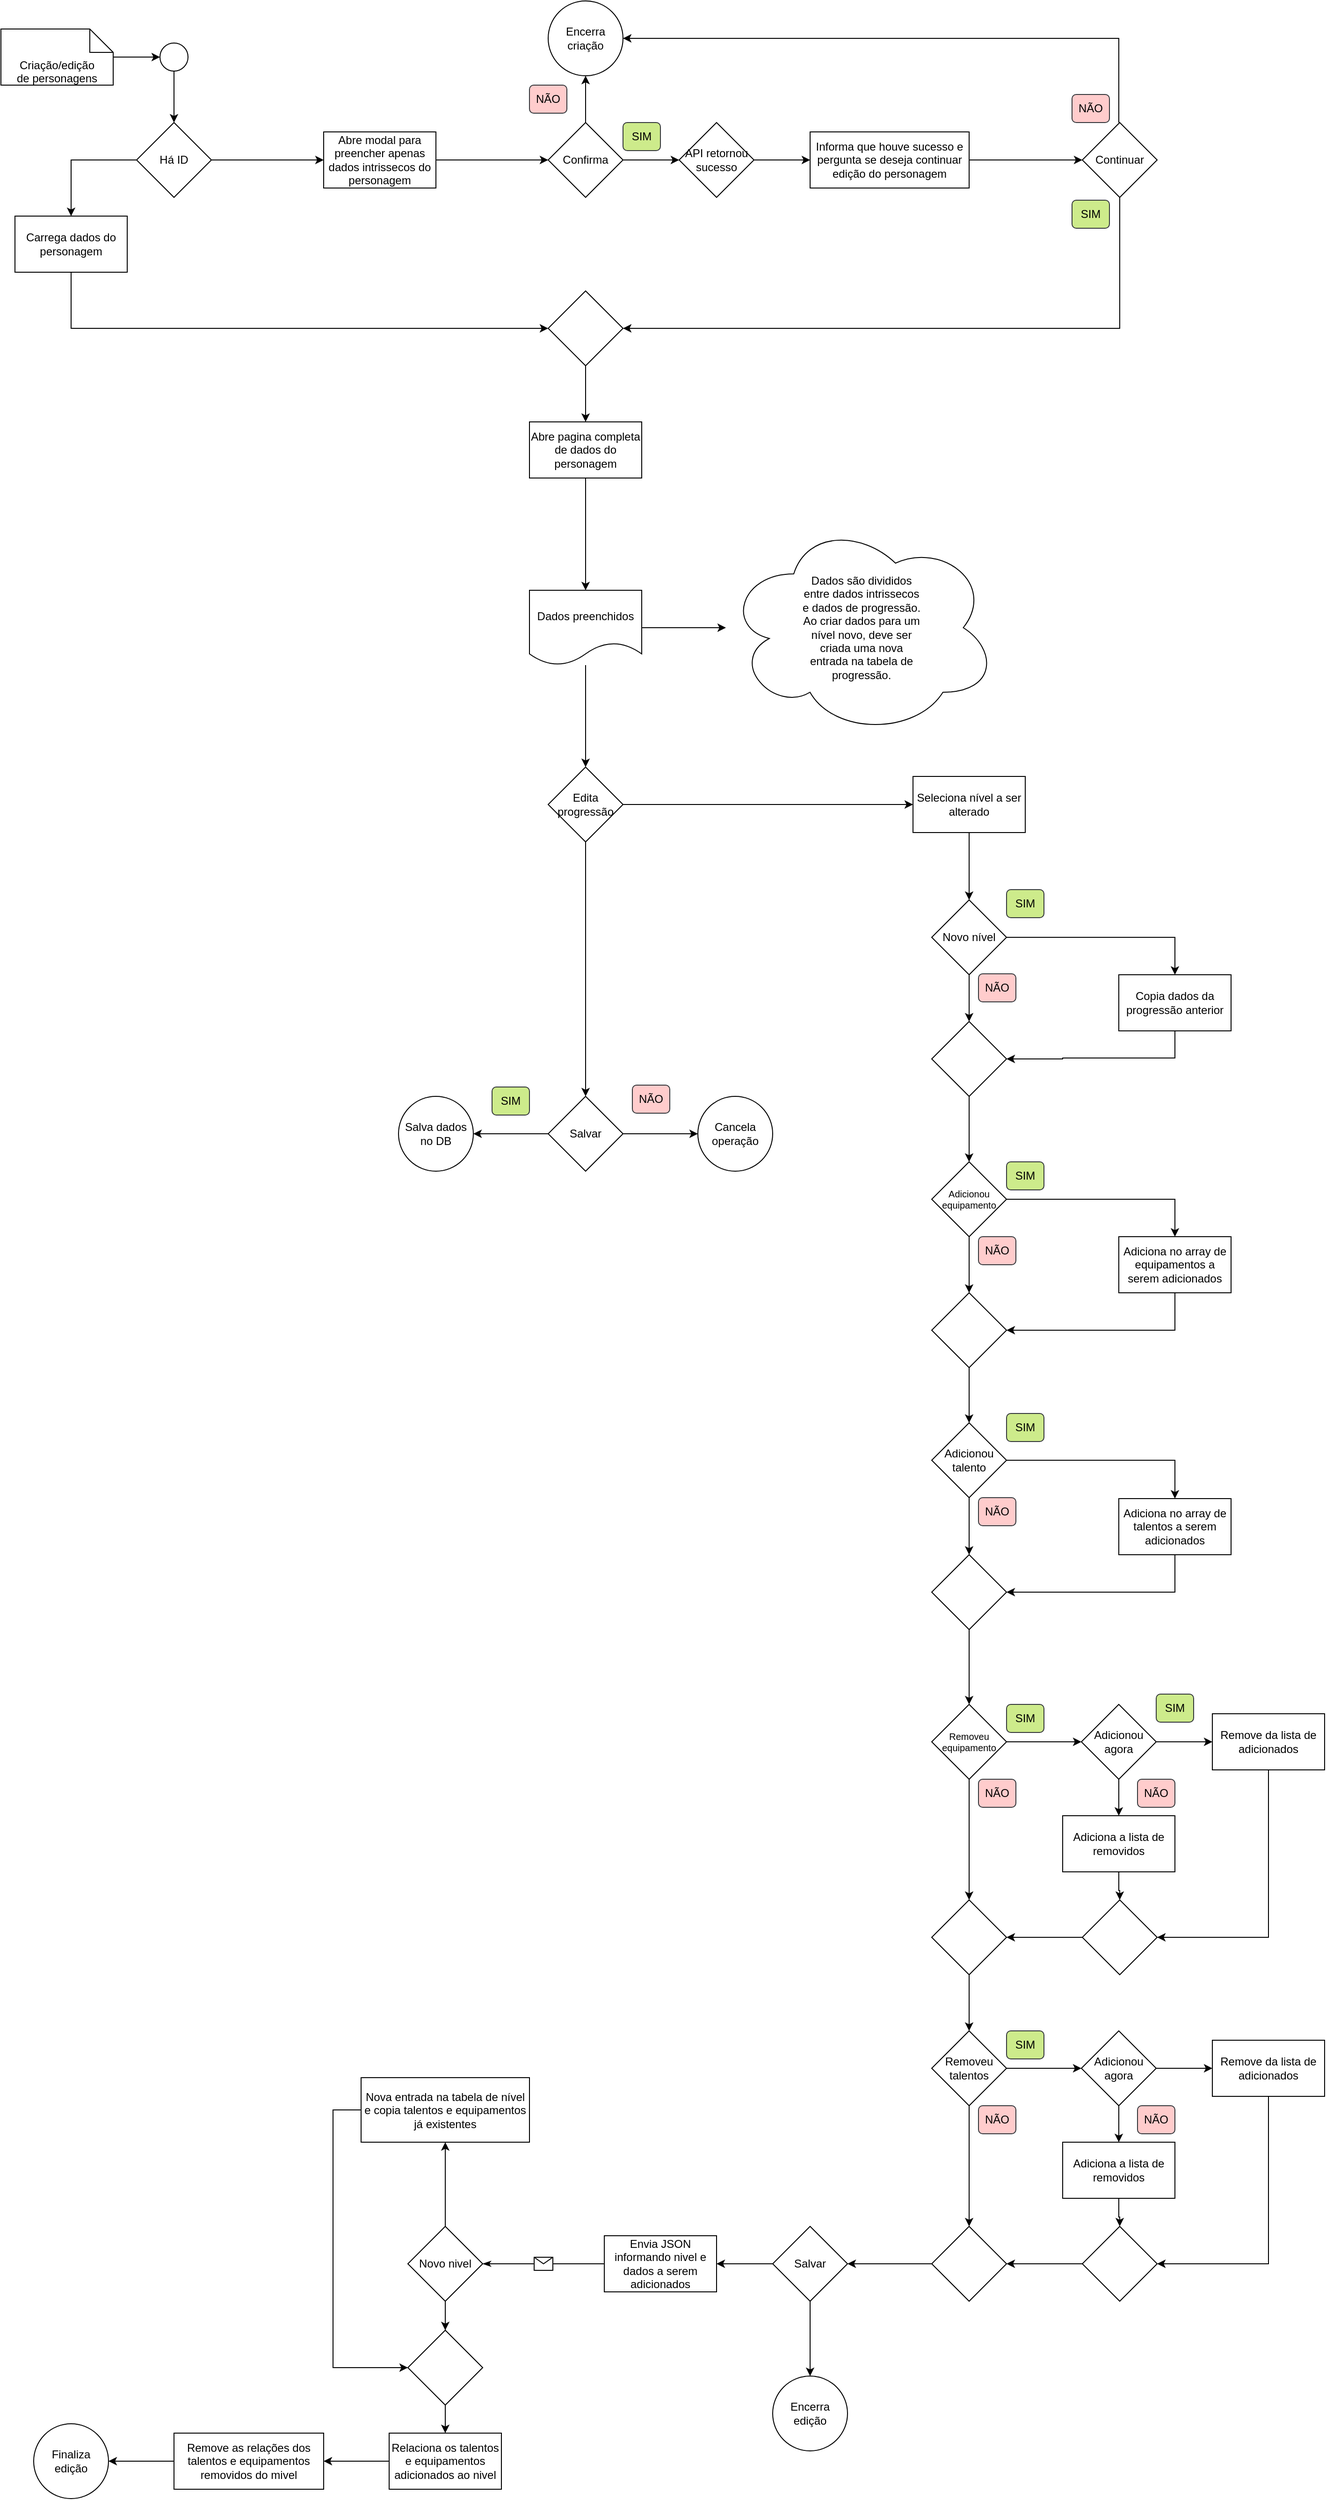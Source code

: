 <mxfile version="22.1.16" type="github">
  <diagram name="Página-1" id="wgfPbsO5Gfq7p3gzaKeK">
    <mxGraphModel dx="1687" dy="935" grid="1" gridSize="10" guides="1" tooltips="1" connect="1" arrows="1" fold="1" page="1" pageScale="1" pageWidth="827" pageHeight="1169" math="0" shadow="0">
      <root>
        <mxCell id="0" />
        <mxCell id="1" parent="0" />
        <mxCell id="2Qgy9F7TIL9ksxY2jGvX-3" value="" style="edgeStyle=orthogonalEdgeStyle;rounded=0;orthogonalLoop=1;jettySize=auto;html=1;" edge="1" parent="1" source="2Qgy9F7TIL9ksxY2jGvX-1" target="2Qgy9F7TIL9ksxY2jGvX-2">
          <mxGeometry relative="1" as="geometry" />
        </mxCell>
        <mxCell id="2Qgy9F7TIL9ksxY2jGvX-1" value="&lt;div&gt;Criação/edição&lt;/div&gt;&lt;div&gt;de personagens&lt;/div&gt;" style="shape=note2;boundedLbl=1;whiteSpace=wrap;html=1;size=25;verticalAlign=top;align=center;" vertex="1" parent="1">
          <mxGeometry x="85" y="40" width="120" height="60" as="geometry" />
        </mxCell>
        <mxCell id="2Qgy9F7TIL9ksxY2jGvX-7" value="" style="edgeStyle=orthogonalEdgeStyle;rounded=0;orthogonalLoop=1;jettySize=auto;html=1;" edge="1" parent="1" source="2Qgy9F7TIL9ksxY2jGvX-2" target="2Qgy9F7TIL9ksxY2jGvX-6">
          <mxGeometry relative="1" as="geometry" />
        </mxCell>
        <mxCell id="2Qgy9F7TIL9ksxY2jGvX-2" value="" style="ellipse;" vertex="1" parent="1">
          <mxGeometry x="255" y="55" width="30" height="30" as="geometry" />
        </mxCell>
        <mxCell id="2Qgy9F7TIL9ksxY2jGvX-9" value="" style="edgeStyle=orthogonalEdgeStyle;rounded=0;orthogonalLoop=1;jettySize=auto;html=1;" edge="1" parent="1" source="2Qgy9F7TIL9ksxY2jGvX-6" target="2Qgy9F7TIL9ksxY2jGvX-8">
          <mxGeometry relative="1" as="geometry" />
        </mxCell>
        <mxCell id="yHduHDPm0oGMUBSL0AVT-134" value="" style="edgeStyle=orthogonalEdgeStyle;rounded=0;orthogonalLoop=1;jettySize=auto;html=1;" edge="1" parent="1" source="2Qgy9F7TIL9ksxY2jGvX-6" target="yHduHDPm0oGMUBSL0AVT-133">
          <mxGeometry relative="1" as="geometry" />
        </mxCell>
        <mxCell id="2Qgy9F7TIL9ksxY2jGvX-6" value="Há ID" style="rhombus;whiteSpace=wrap;html=1;" vertex="1" parent="1">
          <mxGeometry x="230" y="140" width="80" height="80" as="geometry" />
        </mxCell>
        <mxCell id="yHduHDPm0oGMUBSL0AVT-13" style="edgeStyle=orthogonalEdgeStyle;rounded=0;orthogonalLoop=1;jettySize=auto;html=1;exitX=0.5;exitY=1;exitDx=0;exitDy=0;entryX=0;entryY=0.5;entryDx=0;entryDy=0;" edge="1" parent="1" source="2Qgy9F7TIL9ksxY2jGvX-8" target="yHduHDPm0oGMUBSL0AVT-12">
          <mxGeometry relative="1" as="geometry" />
        </mxCell>
        <mxCell id="2Qgy9F7TIL9ksxY2jGvX-8" value="Carrega dados do personagem" style="whiteSpace=wrap;html=1;" vertex="1" parent="1">
          <mxGeometry x="100" y="240" width="120" height="60" as="geometry" />
        </mxCell>
        <mxCell id="2Qgy9F7TIL9ksxY2jGvX-18" value="" style="edgeStyle=orthogonalEdgeStyle;rounded=0;orthogonalLoop=1;jettySize=auto;html=1;" edge="1" parent="1" source="2Qgy9F7TIL9ksxY2jGvX-14" target="2Qgy9F7TIL9ksxY2jGvX-17">
          <mxGeometry relative="1" as="geometry" />
        </mxCell>
        <mxCell id="2Qgy9F7TIL9ksxY2jGvX-14" value="Abre pagina completa de dados do personagem" style="rounded=0;whiteSpace=wrap;html=1;" vertex="1" parent="1">
          <mxGeometry x="650" y="460" width="120" height="60" as="geometry" />
        </mxCell>
        <mxCell id="2Qgy9F7TIL9ksxY2jGvX-35" value="" style="edgeStyle=orthogonalEdgeStyle;rounded=0;orthogonalLoop=1;jettySize=auto;html=1;" edge="1" parent="1" source="2Qgy9F7TIL9ksxY2jGvX-17" target="2Qgy9F7TIL9ksxY2jGvX-34">
          <mxGeometry relative="1" as="geometry" />
        </mxCell>
        <mxCell id="2Qgy9F7TIL9ksxY2jGvX-17" value="Dados preenchidos" style="shape=document;whiteSpace=wrap;html=1;boundedLbl=1;" vertex="1" parent="1">
          <mxGeometry x="650" y="640" width="120" height="80" as="geometry" />
        </mxCell>
        <mxCell id="2Qgy9F7TIL9ksxY2jGvX-34" value="&lt;blockquote&gt;&lt;blockquote&gt;&lt;p&gt;Dados são divididos entre dados intrissecos e dados de progressão. Ao criar dados para um nível novo, deve ser criada uma nova entrada na tabela de progressão.&lt;/p&gt;&lt;/blockquote&gt;&lt;/blockquote&gt;" style="ellipse;shape=cloud;whiteSpace=wrap;html=1;align=center;" vertex="1" parent="1">
          <mxGeometry x="860" y="565" width="290" height="230" as="geometry" />
        </mxCell>
        <mxCell id="2Qgy9F7TIL9ksxY2jGvX-50" value="" style="edgeStyle=orthogonalEdgeStyle;rounded=0;orthogonalLoop=1;jettySize=auto;html=1;entryX=0.5;entryY=0;entryDx=0;entryDy=0;" edge="1" parent="1" source="2Qgy9F7TIL9ksxY2jGvX-17" target="yHduHDPm0oGMUBSL0AVT-125">
          <mxGeometry relative="1" as="geometry">
            <mxPoint x="710" y="740" as="sourcePoint" />
            <mxPoint x="710" y="810" as="targetPoint" />
          </mxGeometry>
        </mxCell>
        <mxCell id="yHduHDPm0oGMUBSL0AVT-139" style="edgeStyle=orthogonalEdgeStyle;rounded=0;orthogonalLoop=1;jettySize=auto;html=1;entryX=0.5;entryY=0;entryDx=0;entryDy=0;" edge="1" parent="1" source="yHduHDPm0oGMUBSL0AVT-12" target="2Qgy9F7TIL9ksxY2jGvX-14">
          <mxGeometry relative="1" as="geometry" />
        </mxCell>
        <mxCell id="yHduHDPm0oGMUBSL0AVT-12" value="" style="rhombus;whiteSpace=wrap;html=1;" vertex="1" parent="1">
          <mxGeometry x="670" y="320" width="80" height="80" as="geometry" />
        </mxCell>
        <mxCell id="yHduHDPm0oGMUBSL0AVT-88" value="" style="edgeStyle=orthogonalEdgeStyle;rounded=0;orthogonalLoop=1;jettySize=auto;html=1;" edge="1" parent="1" source="yHduHDPm0oGMUBSL0AVT-110" target="yHduHDPm0oGMUBSL0AVT-91">
          <mxGeometry relative="1" as="geometry" />
        </mxCell>
        <mxCell id="yHduHDPm0oGMUBSL0AVT-89" value="" style="edgeStyle=orthogonalEdgeStyle;rounded=0;orthogonalLoop=1;jettySize=auto;html=1;" edge="1" parent="1" source="yHduHDPm0oGMUBSL0AVT-107" target="yHduHDPm0oGMUBSL0AVT-94">
          <mxGeometry relative="1" as="geometry" />
        </mxCell>
        <mxCell id="yHduHDPm0oGMUBSL0AVT-90" value="" style="edgeStyle=orthogonalEdgeStyle;rounded=0;orthogonalLoop=1;jettySize=auto;html=1;entryX=0.5;entryY=0;entryDx=0;entryDy=0;" edge="1" parent="1" source="yHduHDPm0oGMUBSL0AVT-91" target="yHduHDPm0oGMUBSL0AVT-105">
          <mxGeometry relative="1" as="geometry">
            <mxPoint x="1280" y="1011" as="targetPoint" />
          </mxGeometry>
        </mxCell>
        <mxCell id="yHduHDPm0oGMUBSL0AVT-91" value="Novo nível" style="rhombus;whiteSpace=wrap;html=1;" vertex="1" parent="1">
          <mxGeometry x="1080" y="971" width="80" height="80" as="geometry" />
        </mxCell>
        <mxCell id="yHduHDPm0oGMUBSL0AVT-92" value="" style="edgeStyle=orthogonalEdgeStyle;rounded=0;orthogonalLoop=1;jettySize=auto;html=1;" edge="1" parent="1" source="yHduHDPm0oGMUBSL0AVT-109" target="yHduHDPm0oGMUBSL0AVT-97">
          <mxGeometry relative="1" as="geometry" />
        </mxCell>
        <mxCell id="yHduHDPm0oGMUBSL0AVT-93" value="" style="edgeStyle=orthogonalEdgeStyle;rounded=0;orthogonalLoop=1;jettySize=auto;html=1;entryX=0.5;entryY=0;entryDx=0;entryDy=0;" edge="1" parent="1" source="yHduHDPm0oGMUBSL0AVT-94" target="yHduHDPm0oGMUBSL0AVT-101">
          <mxGeometry relative="1" as="geometry" />
        </mxCell>
        <mxCell id="yHduHDPm0oGMUBSL0AVT-94" value="&lt;div style=&quot;font-size: 10px;&quot;&gt;Adicionou equipamento&lt;/div&gt;" style="rhombus;whiteSpace=wrap;html=1;fontSize=10;" vertex="1" parent="1">
          <mxGeometry x="1080" y="1251" width="80" height="80" as="geometry" />
        </mxCell>
        <mxCell id="yHduHDPm0oGMUBSL0AVT-95" value="" style="edgeStyle=orthogonalEdgeStyle;rounded=0;orthogonalLoop=1;jettySize=auto;html=1;entryX=0.5;entryY=0;entryDx=0;entryDy=0;" edge="1" parent="1" source="yHduHDPm0oGMUBSL0AVT-97" target="yHduHDPm0oGMUBSL0AVT-103">
          <mxGeometry relative="1" as="geometry" />
        </mxCell>
        <mxCell id="yHduHDPm0oGMUBSL0AVT-96" value="" style="edgeStyle=orthogonalEdgeStyle;rounded=0;orthogonalLoop=1;jettySize=auto;html=1;" edge="1" parent="1" source="yHduHDPm0oGMUBSL0AVT-97" target="yHduHDPm0oGMUBSL0AVT-112">
          <mxGeometry relative="1" as="geometry" />
        </mxCell>
        <mxCell id="yHduHDPm0oGMUBSL0AVT-97" value="Adicionou talento" style="rhombus;whiteSpace=wrap;html=1;fontSize=12;" vertex="1" parent="1">
          <mxGeometry x="1080" y="1530" width="80" height="80" as="geometry" />
        </mxCell>
        <mxCell id="yHduHDPm0oGMUBSL0AVT-100" style="edgeStyle=orthogonalEdgeStyle;rounded=0;orthogonalLoop=1;jettySize=auto;html=1;exitX=0.5;exitY=1;exitDx=0;exitDy=0;entryX=1;entryY=0.5;entryDx=0;entryDy=0;" edge="1" parent="1" source="yHduHDPm0oGMUBSL0AVT-101" target="yHduHDPm0oGMUBSL0AVT-109">
          <mxGeometry relative="1" as="geometry" />
        </mxCell>
        <mxCell id="yHduHDPm0oGMUBSL0AVT-101" value="Adiciona no array de equipamentos a serem adicionados" style="whiteSpace=wrap;html=1;fontSize=12;" vertex="1" parent="1">
          <mxGeometry x="1280" y="1331" width="120" height="60" as="geometry" />
        </mxCell>
        <mxCell id="yHduHDPm0oGMUBSL0AVT-102" style="edgeStyle=orthogonalEdgeStyle;rounded=0;orthogonalLoop=1;jettySize=auto;html=1;entryX=1;entryY=0.5;entryDx=0;entryDy=0;exitX=0.5;exitY=1;exitDx=0;exitDy=0;" edge="1" parent="1" source="yHduHDPm0oGMUBSL0AVT-103" target="yHduHDPm0oGMUBSL0AVT-112">
          <mxGeometry relative="1" as="geometry">
            <mxPoint x="1380" y="1711" as="sourcePoint" />
            <Array as="points">
              <mxPoint x="1340" y="1711" />
            </Array>
          </mxGeometry>
        </mxCell>
        <mxCell id="yHduHDPm0oGMUBSL0AVT-103" value="Adiciona no array de talentos a serem adicionados" style="whiteSpace=wrap;html=1;" vertex="1" parent="1">
          <mxGeometry x="1280" y="1611" width="120" height="60" as="geometry" />
        </mxCell>
        <mxCell id="yHduHDPm0oGMUBSL0AVT-104" style="edgeStyle=orthogonalEdgeStyle;rounded=0;orthogonalLoop=1;jettySize=auto;html=1;entryX=1;entryY=0.5;entryDx=0;entryDy=0;exitX=0.5;exitY=1;exitDx=0;exitDy=0;" edge="1" parent="1" source="yHduHDPm0oGMUBSL0AVT-105" target="yHduHDPm0oGMUBSL0AVT-107">
          <mxGeometry relative="1" as="geometry">
            <Array as="points">
              <mxPoint x="1340" y="1140" />
              <mxPoint x="1220" y="1140" />
              <mxPoint x="1220" y="1141" />
            </Array>
          </mxGeometry>
        </mxCell>
        <mxCell id="yHduHDPm0oGMUBSL0AVT-105" value="Copia dados da progressão anterior" style="whiteSpace=wrap;html=1;" vertex="1" parent="1">
          <mxGeometry x="1280" y="1051" width="120" height="60" as="geometry" />
        </mxCell>
        <mxCell id="yHduHDPm0oGMUBSL0AVT-106" value="" style="edgeStyle=orthogonalEdgeStyle;rounded=0;orthogonalLoop=1;jettySize=auto;html=1;" edge="1" parent="1" source="yHduHDPm0oGMUBSL0AVT-91" target="yHduHDPm0oGMUBSL0AVT-107">
          <mxGeometry relative="1" as="geometry">
            <mxPoint x="1120" y="1051" as="sourcePoint" />
            <mxPoint x="1120" y="1361" as="targetPoint" />
          </mxGeometry>
        </mxCell>
        <mxCell id="yHduHDPm0oGMUBSL0AVT-107" value="" style="rhombus;whiteSpace=wrap;html=1;" vertex="1" parent="1">
          <mxGeometry x="1080" y="1101" width="80" height="80" as="geometry" />
        </mxCell>
        <mxCell id="yHduHDPm0oGMUBSL0AVT-108" value="" style="edgeStyle=orthogonalEdgeStyle;rounded=0;orthogonalLoop=1;jettySize=auto;html=1;" edge="1" parent="1" source="yHduHDPm0oGMUBSL0AVT-94" target="yHduHDPm0oGMUBSL0AVT-109">
          <mxGeometry relative="1" as="geometry">
            <mxPoint x="1120" y="1441" as="sourcePoint" />
            <mxPoint x="1120" y="1691" as="targetPoint" />
          </mxGeometry>
        </mxCell>
        <mxCell id="yHduHDPm0oGMUBSL0AVT-109" value="" style="rhombus;whiteSpace=wrap;html=1;" vertex="1" parent="1">
          <mxGeometry x="1080" y="1391" width="80" height="80" as="geometry" />
        </mxCell>
        <mxCell id="yHduHDPm0oGMUBSL0AVT-110" value="Seleciona nível a ser alterado" style="rounded=0;whiteSpace=wrap;html=1;" vertex="1" parent="1">
          <mxGeometry x="1060" y="839" width="120" height="60" as="geometry" />
        </mxCell>
        <mxCell id="yHduHDPm0oGMUBSL0AVT-189" value="" style="edgeStyle=orthogonalEdgeStyle;rounded=0;orthogonalLoop=1;jettySize=auto;html=1;" edge="1" parent="1" source="yHduHDPm0oGMUBSL0AVT-112" target="yHduHDPm0oGMUBSL0AVT-188">
          <mxGeometry relative="1" as="geometry" />
        </mxCell>
        <mxCell id="yHduHDPm0oGMUBSL0AVT-112" value="" style="rhombus;whiteSpace=wrap;html=1;" vertex="1" parent="1">
          <mxGeometry x="1080" y="1671" width="80" height="80" as="geometry" />
        </mxCell>
        <mxCell id="yHduHDPm0oGMUBSL0AVT-126" style="edgeStyle=orthogonalEdgeStyle;rounded=0;orthogonalLoop=1;jettySize=auto;html=1;exitX=1;exitY=0.5;exitDx=0;exitDy=0;entryX=0;entryY=0.5;entryDx=0;entryDy=0;" edge="1" parent="1" source="yHduHDPm0oGMUBSL0AVT-125" target="yHduHDPm0oGMUBSL0AVT-110">
          <mxGeometry relative="1" as="geometry">
            <mxPoint x="1160" y="869.333" as="targetPoint" />
          </mxGeometry>
        </mxCell>
        <mxCell id="yHduHDPm0oGMUBSL0AVT-128" value="" style="edgeStyle=orthogonalEdgeStyle;rounded=0;orthogonalLoop=1;jettySize=auto;html=1;" edge="1" parent="1" source="yHduHDPm0oGMUBSL0AVT-125" target="yHduHDPm0oGMUBSL0AVT-127">
          <mxGeometry relative="1" as="geometry" />
        </mxCell>
        <mxCell id="yHduHDPm0oGMUBSL0AVT-125" value="Edita progressão" style="rhombus;whiteSpace=wrap;html=1;" vertex="1" parent="1">
          <mxGeometry x="670" y="829" width="80" height="80" as="geometry" />
        </mxCell>
        <mxCell id="yHduHDPm0oGMUBSL0AVT-130" value="" style="edgeStyle=orthogonalEdgeStyle;rounded=0;orthogonalLoop=1;jettySize=auto;html=1;" edge="1" parent="1" source="yHduHDPm0oGMUBSL0AVT-127" target="yHduHDPm0oGMUBSL0AVT-129">
          <mxGeometry relative="1" as="geometry" />
        </mxCell>
        <mxCell id="yHduHDPm0oGMUBSL0AVT-132" value="" style="edgeStyle=orthogonalEdgeStyle;rounded=0;orthogonalLoop=1;jettySize=auto;html=1;" edge="1" parent="1" source="yHduHDPm0oGMUBSL0AVT-127" target="yHduHDPm0oGMUBSL0AVT-131">
          <mxGeometry relative="1" as="geometry" />
        </mxCell>
        <mxCell id="yHduHDPm0oGMUBSL0AVT-127" value="Salvar" style="rhombus;whiteSpace=wrap;html=1;" vertex="1" parent="1">
          <mxGeometry x="670" y="1181" width="80" height="80" as="geometry" />
        </mxCell>
        <mxCell id="yHduHDPm0oGMUBSL0AVT-129" value="Salva dados no DB" style="ellipse;whiteSpace=wrap;html=1;" vertex="1" parent="1">
          <mxGeometry x="510" y="1181" width="80" height="80" as="geometry" />
        </mxCell>
        <mxCell id="yHduHDPm0oGMUBSL0AVT-131" value="Cancela operação" style="ellipse;whiteSpace=wrap;html=1;" vertex="1" parent="1">
          <mxGeometry x="830" y="1181" width="80" height="80" as="geometry" />
        </mxCell>
        <mxCell id="yHduHDPm0oGMUBSL0AVT-141" value="" style="edgeStyle=orthogonalEdgeStyle;rounded=0;orthogonalLoop=1;jettySize=auto;html=1;" edge="1" parent="1" source="yHduHDPm0oGMUBSL0AVT-133" target="yHduHDPm0oGMUBSL0AVT-140">
          <mxGeometry relative="1" as="geometry" />
        </mxCell>
        <mxCell id="yHduHDPm0oGMUBSL0AVT-133" value="Abre modal para preencher apenas dados intrissecos do personagem" style="whiteSpace=wrap;html=1;" vertex="1" parent="1">
          <mxGeometry x="430" y="150" width="120" height="60" as="geometry" />
        </mxCell>
        <mxCell id="yHduHDPm0oGMUBSL0AVT-143" value="" style="edgeStyle=orthogonalEdgeStyle;rounded=0;orthogonalLoop=1;jettySize=auto;html=1;exitX=0.5;exitY=0;exitDx=0;exitDy=0;" edge="1" parent="1" source="yHduHDPm0oGMUBSL0AVT-140" target="yHduHDPm0oGMUBSL0AVT-142">
          <mxGeometry relative="1" as="geometry" />
        </mxCell>
        <mxCell id="yHduHDPm0oGMUBSL0AVT-151" value="" style="edgeStyle=orthogonalEdgeStyle;rounded=0;orthogonalLoop=1;jettySize=auto;html=1;entryX=0;entryY=0.5;entryDx=0;entryDy=0;" edge="1" parent="1" source="yHduHDPm0oGMUBSL0AVT-140" target="yHduHDPm0oGMUBSL0AVT-152">
          <mxGeometry relative="1" as="geometry">
            <mxPoint x="810" y="180" as="targetPoint" />
          </mxGeometry>
        </mxCell>
        <mxCell id="yHduHDPm0oGMUBSL0AVT-140" value="&lt;div&gt;Confirma&lt;/div&gt;" style="rhombus;whiteSpace=wrap;html=1;" vertex="1" parent="1">
          <mxGeometry x="670" y="140" width="80" height="80" as="geometry" />
        </mxCell>
        <mxCell id="yHduHDPm0oGMUBSL0AVT-142" value="Encerra criação" style="ellipse;whiteSpace=wrap;html=1;" vertex="1" parent="1">
          <mxGeometry x="670" y="10" width="80" height="80" as="geometry" />
        </mxCell>
        <mxCell id="yHduHDPm0oGMUBSL0AVT-146" value="NÃO" style="rounded=1;whiteSpace=wrap;html=1;fillColor=#ffcccc;strokeColor=#36393d;" vertex="1" parent="1">
          <mxGeometry x="650" y="100" width="40" height="30" as="geometry" />
        </mxCell>
        <mxCell id="yHduHDPm0oGMUBSL0AVT-147" value="&lt;div&gt;SIM&lt;/div&gt;" style="rounded=1;whiteSpace=wrap;html=1;fillColor=#cdeb8b;strokeColor=#36393d;" vertex="1" parent="1">
          <mxGeometry x="750" y="140" width="40" height="30" as="geometry" />
        </mxCell>
        <mxCell id="yHduHDPm0oGMUBSL0AVT-154" value="" style="edgeStyle=orthogonalEdgeStyle;rounded=0;orthogonalLoop=1;jettySize=auto;html=1;" edge="1" parent="1" source="yHduHDPm0oGMUBSL0AVT-152" target="yHduHDPm0oGMUBSL0AVT-153">
          <mxGeometry relative="1" as="geometry" />
        </mxCell>
        <mxCell id="yHduHDPm0oGMUBSL0AVT-152" value="API retornou sucesso" style="rhombus;whiteSpace=wrap;html=1;" vertex="1" parent="1">
          <mxGeometry x="810" y="140" width="80" height="80" as="geometry" />
        </mxCell>
        <mxCell id="yHduHDPm0oGMUBSL0AVT-156" value="" style="edgeStyle=orthogonalEdgeStyle;rounded=0;orthogonalLoop=1;jettySize=auto;html=1;" edge="1" parent="1" source="yHduHDPm0oGMUBSL0AVT-153" target="yHduHDPm0oGMUBSL0AVT-155">
          <mxGeometry relative="1" as="geometry" />
        </mxCell>
        <mxCell id="yHduHDPm0oGMUBSL0AVT-153" value="&lt;div&gt;Informa que houve sucesso e pergunta se deseja continuar edição do personagem&lt;/div&gt;" style="whiteSpace=wrap;html=1;" vertex="1" parent="1">
          <mxGeometry x="950" y="150" width="170" height="60" as="geometry" />
        </mxCell>
        <mxCell id="yHduHDPm0oGMUBSL0AVT-157" style="edgeStyle=orthogonalEdgeStyle;rounded=0;orthogonalLoop=1;jettySize=auto;html=1;entryX=1;entryY=0.5;entryDx=0;entryDy=0;" edge="1" parent="1" target="yHduHDPm0oGMUBSL0AVT-142">
          <mxGeometry relative="1" as="geometry">
            <mxPoint x="1280" y="50" as="sourcePoint" />
            <Array as="points">
              <mxPoint x="1280" y="140" />
              <mxPoint x="1280" y="50" />
            </Array>
          </mxGeometry>
        </mxCell>
        <mxCell id="yHduHDPm0oGMUBSL0AVT-160" style="edgeStyle=orthogonalEdgeStyle;rounded=0;orthogonalLoop=1;jettySize=auto;html=1;exitX=0.5;exitY=1;exitDx=0;exitDy=0;entryX=1;entryY=0.5;entryDx=0;entryDy=0;" edge="1" parent="1" source="yHduHDPm0oGMUBSL0AVT-155" target="yHduHDPm0oGMUBSL0AVT-12">
          <mxGeometry relative="1" as="geometry" />
        </mxCell>
        <mxCell id="yHduHDPm0oGMUBSL0AVT-155" value="Continuar" style="rhombus;whiteSpace=wrap;html=1;" vertex="1" parent="1">
          <mxGeometry x="1241" y="140" width="80" height="80" as="geometry" />
        </mxCell>
        <mxCell id="yHduHDPm0oGMUBSL0AVT-158" value="NÃO" style="rounded=1;whiteSpace=wrap;html=1;fillColor=#ffcccc;strokeColor=#36393d;" vertex="1" parent="1">
          <mxGeometry x="1230" y="110" width="40" height="30" as="geometry" />
        </mxCell>
        <mxCell id="yHduHDPm0oGMUBSL0AVT-159" value="&lt;div&gt;SIM&lt;/div&gt;" style="rounded=1;whiteSpace=wrap;html=1;fillColor=#cdeb8b;strokeColor=#36393d;" vertex="1" parent="1">
          <mxGeometry x="1230" y="223" width="40" height="30" as="geometry" />
        </mxCell>
        <mxCell id="yHduHDPm0oGMUBSL0AVT-161" value="&lt;div&gt;SIM&lt;/div&gt;" style="rounded=1;whiteSpace=wrap;html=1;fillColor=#cdeb8b;strokeColor=#36393d;" vertex="1" parent="1">
          <mxGeometry x="610" y="1171" width="40" height="30" as="geometry" />
        </mxCell>
        <mxCell id="yHduHDPm0oGMUBSL0AVT-162" value="NÃO" style="rounded=1;whiteSpace=wrap;html=1;fillColor=#ffcccc;strokeColor=#36393d;" vertex="1" parent="1">
          <mxGeometry x="760" y="1169" width="40" height="30" as="geometry" />
        </mxCell>
        <mxCell id="yHduHDPm0oGMUBSL0AVT-169" value="&lt;div&gt;SIM&lt;/div&gt;" style="rounded=1;whiteSpace=wrap;html=1;fillColor=#cdeb8b;strokeColor=#36393d;" vertex="1" parent="1">
          <mxGeometry x="1160" y="960" width="40" height="30" as="geometry" />
        </mxCell>
        <mxCell id="yHduHDPm0oGMUBSL0AVT-170" value="&lt;div&gt;SIM&lt;/div&gt;" style="rounded=1;whiteSpace=wrap;html=1;fillColor=#cdeb8b;strokeColor=#36393d;" vertex="1" parent="1">
          <mxGeometry x="1160" y="1251" width="40" height="30" as="geometry" />
        </mxCell>
        <mxCell id="yHduHDPm0oGMUBSL0AVT-171" value="&lt;div&gt;SIM&lt;/div&gt;" style="rounded=1;whiteSpace=wrap;html=1;fillColor=#cdeb8b;strokeColor=#36393d;" vertex="1" parent="1">
          <mxGeometry x="1160" y="1520" width="40" height="30" as="geometry" />
        </mxCell>
        <mxCell id="yHduHDPm0oGMUBSL0AVT-172" value="NÃO" style="rounded=1;whiteSpace=wrap;html=1;fillColor=#ffcccc;strokeColor=#36393d;" vertex="1" parent="1">
          <mxGeometry x="1130" y="1050" width="40" height="30" as="geometry" />
        </mxCell>
        <mxCell id="yHduHDPm0oGMUBSL0AVT-173" value="NÃO" style="rounded=1;whiteSpace=wrap;html=1;fillColor=#ffcccc;strokeColor=#36393d;" vertex="1" parent="1">
          <mxGeometry x="1130" y="1331" width="40" height="30" as="geometry" />
        </mxCell>
        <mxCell id="yHduHDPm0oGMUBSL0AVT-174" value="NÃO" style="rounded=1;whiteSpace=wrap;html=1;fillColor=#ffcccc;strokeColor=#36393d;" vertex="1" parent="1">
          <mxGeometry x="1130" y="1610" width="40" height="30" as="geometry" />
        </mxCell>
        <mxCell id="yHduHDPm0oGMUBSL0AVT-191" value="" style="edgeStyle=orthogonalEdgeStyle;rounded=0;orthogonalLoop=1;jettySize=auto;html=1;" edge="1" parent="1" source="yHduHDPm0oGMUBSL0AVT-188" target="yHduHDPm0oGMUBSL0AVT-190">
          <mxGeometry relative="1" as="geometry" />
        </mxCell>
        <mxCell id="yHduHDPm0oGMUBSL0AVT-195" value="" style="edgeStyle=orthogonalEdgeStyle;rounded=0;orthogonalLoop=1;jettySize=auto;html=1;" edge="1" parent="1" source="yHduHDPm0oGMUBSL0AVT-188" target="yHduHDPm0oGMUBSL0AVT-196">
          <mxGeometry relative="1" as="geometry">
            <mxPoint x="1280" y="1871" as="targetPoint" />
          </mxGeometry>
        </mxCell>
        <mxCell id="yHduHDPm0oGMUBSL0AVT-188" value="Removeu equipamento" style="rhombus;whiteSpace=wrap;html=1;fontSize=10;" vertex="1" parent="1">
          <mxGeometry x="1080" y="1831" width="80" height="80" as="geometry" />
        </mxCell>
        <mxCell id="yHduHDPm0oGMUBSL0AVT-247" style="edgeStyle=orthogonalEdgeStyle;rounded=0;orthogonalLoop=1;jettySize=auto;html=1;exitX=0.5;exitY=1;exitDx=0;exitDy=0;entryX=0.5;entryY=0;entryDx=0;entryDy=0;" edge="1" parent="1" source="yHduHDPm0oGMUBSL0AVT-190" target="yHduHDPm0oGMUBSL0AVT-232">
          <mxGeometry relative="1" as="geometry" />
        </mxCell>
        <mxCell id="yHduHDPm0oGMUBSL0AVT-190" value="" style="rhombus;whiteSpace=wrap;html=1;" vertex="1" parent="1">
          <mxGeometry x="1080" y="2040" width="80" height="80" as="geometry" />
        </mxCell>
        <mxCell id="yHduHDPm0oGMUBSL0AVT-204" value="" style="edgeStyle=orthogonalEdgeStyle;rounded=0;orthogonalLoop=1;jettySize=auto;html=1;" edge="1" parent="1" source="yHduHDPm0oGMUBSL0AVT-196" target="yHduHDPm0oGMUBSL0AVT-203">
          <mxGeometry relative="1" as="geometry" />
        </mxCell>
        <mxCell id="yHduHDPm0oGMUBSL0AVT-207" value="" style="edgeStyle=orthogonalEdgeStyle;rounded=0;orthogonalLoop=1;jettySize=auto;html=1;" edge="1" parent="1" source="yHduHDPm0oGMUBSL0AVT-196" target="yHduHDPm0oGMUBSL0AVT-206">
          <mxGeometry relative="1" as="geometry" />
        </mxCell>
        <mxCell id="yHduHDPm0oGMUBSL0AVT-196" value="Adicionou agora" style="rhombus;whiteSpace=wrap;html=1;" vertex="1" parent="1">
          <mxGeometry x="1240" y="1831" width="80" height="80" as="geometry" />
        </mxCell>
        <mxCell id="yHduHDPm0oGMUBSL0AVT-197" value="&lt;div&gt;SIM&lt;/div&gt;" style="rounded=1;whiteSpace=wrap;html=1;fillColor=#cdeb8b;strokeColor=#36393d;" vertex="1" parent="1">
          <mxGeometry x="1160" y="1831" width="40" height="30" as="geometry" />
        </mxCell>
        <mxCell id="yHduHDPm0oGMUBSL0AVT-198" value="NÃO" style="rounded=1;whiteSpace=wrap;html=1;fillColor=#ffcccc;strokeColor=#36393d;" vertex="1" parent="1">
          <mxGeometry x="1130" y="1911" width="40" height="30" as="geometry" />
        </mxCell>
        <mxCell id="yHduHDPm0oGMUBSL0AVT-199" value="NÃO" style="rounded=1;whiteSpace=wrap;html=1;fillColor=#ffcccc;strokeColor=#36393d;" vertex="1" parent="1">
          <mxGeometry x="1300" y="1911" width="40" height="30" as="geometry" />
        </mxCell>
        <mxCell id="yHduHDPm0oGMUBSL0AVT-200" value="&lt;div&gt;SIM&lt;/div&gt;" style="rounded=1;whiteSpace=wrap;html=1;fillColor=#cdeb8b;strokeColor=#36393d;" vertex="1" parent="1">
          <mxGeometry x="1320" y="1820" width="40" height="30" as="geometry" />
        </mxCell>
        <mxCell id="yHduHDPm0oGMUBSL0AVT-212" style="edgeStyle=orthogonalEdgeStyle;rounded=0;orthogonalLoop=1;jettySize=auto;html=1;exitX=0.5;exitY=1;exitDx=0;exitDy=0;entryX=1;entryY=0.5;entryDx=0;entryDy=0;" edge="1" parent="1" source="yHduHDPm0oGMUBSL0AVT-203" target="yHduHDPm0oGMUBSL0AVT-208">
          <mxGeometry relative="1" as="geometry" />
        </mxCell>
        <mxCell id="yHduHDPm0oGMUBSL0AVT-203" value="Remove da lista de adicionados" style="whiteSpace=wrap;html=1;" vertex="1" parent="1">
          <mxGeometry x="1380" y="1841" width="120" height="60" as="geometry" />
        </mxCell>
        <mxCell id="yHduHDPm0oGMUBSL0AVT-209" value="" style="edgeStyle=orthogonalEdgeStyle;rounded=0;orthogonalLoop=1;jettySize=auto;html=1;" edge="1" parent="1" source="yHduHDPm0oGMUBSL0AVT-206" target="yHduHDPm0oGMUBSL0AVT-208">
          <mxGeometry relative="1" as="geometry" />
        </mxCell>
        <mxCell id="yHduHDPm0oGMUBSL0AVT-206" value="Adiciona a lista de removidos" style="whiteSpace=wrap;html=1;" vertex="1" parent="1">
          <mxGeometry x="1220" y="1950" width="120" height="60" as="geometry" />
        </mxCell>
        <mxCell id="yHduHDPm0oGMUBSL0AVT-213" style="edgeStyle=orthogonalEdgeStyle;rounded=0;orthogonalLoop=1;jettySize=auto;html=1;exitX=0;exitY=0.5;exitDx=0;exitDy=0;entryX=1;entryY=0.5;entryDx=0;entryDy=0;" edge="1" parent="1" source="yHduHDPm0oGMUBSL0AVT-208" target="yHduHDPm0oGMUBSL0AVT-190">
          <mxGeometry relative="1" as="geometry" />
        </mxCell>
        <mxCell id="yHduHDPm0oGMUBSL0AVT-208" value="" style="rhombus;whiteSpace=wrap;html=1;" vertex="1" parent="1">
          <mxGeometry x="1241" y="2040" width="80" height="80" as="geometry" />
        </mxCell>
        <mxCell id="yHduHDPm0oGMUBSL0AVT-230" value="" style="edgeStyle=orthogonalEdgeStyle;rounded=0;orthogonalLoop=1;jettySize=auto;html=1;" edge="1" parent="1" source="yHduHDPm0oGMUBSL0AVT-232" target="yHduHDPm0oGMUBSL0AVT-233">
          <mxGeometry relative="1" as="geometry" />
        </mxCell>
        <mxCell id="yHduHDPm0oGMUBSL0AVT-231" value="" style="edgeStyle=orthogonalEdgeStyle;rounded=0;orthogonalLoop=1;jettySize=auto;html=1;" edge="1" parent="1" source="yHduHDPm0oGMUBSL0AVT-232" target="yHduHDPm0oGMUBSL0AVT-236">
          <mxGeometry relative="1" as="geometry">
            <mxPoint x="1280" y="2220" as="targetPoint" />
          </mxGeometry>
        </mxCell>
        <mxCell id="yHduHDPm0oGMUBSL0AVT-232" value="Removeu talentos" style="rhombus;whiteSpace=wrap;html=1;fontSize=12;" vertex="1" parent="1">
          <mxGeometry x="1080" y="2180" width="80" height="80" as="geometry" />
        </mxCell>
        <mxCell id="yHduHDPm0oGMUBSL0AVT-253" style="edgeStyle=orthogonalEdgeStyle;rounded=0;orthogonalLoop=1;jettySize=auto;html=1;exitX=0;exitY=0.5;exitDx=0;exitDy=0;entryX=1;entryY=0.5;entryDx=0;entryDy=0;" edge="1" parent="1" source="yHduHDPm0oGMUBSL0AVT-233" target="yHduHDPm0oGMUBSL0AVT-250">
          <mxGeometry relative="1" as="geometry" />
        </mxCell>
        <mxCell id="yHduHDPm0oGMUBSL0AVT-233" value="" style="rhombus;whiteSpace=wrap;html=1;" vertex="1" parent="1">
          <mxGeometry x="1080" y="2389" width="80" height="80" as="geometry" />
        </mxCell>
        <mxCell id="yHduHDPm0oGMUBSL0AVT-234" value="" style="edgeStyle=orthogonalEdgeStyle;rounded=0;orthogonalLoop=1;jettySize=auto;html=1;" edge="1" parent="1" source="yHduHDPm0oGMUBSL0AVT-236" target="yHduHDPm0oGMUBSL0AVT-241">
          <mxGeometry relative="1" as="geometry" />
        </mxCell>
        <mxCell id="yHduHDPm0oGMUBSL0AVT-235" value="" style="edgeStyle=orthogonalEdgeStyle;rounded=0;orthogonalLoop=1;jettySize=auto;html=1;" edge="1" parent="1" source="yHduHDPm0oGMUBSL0AVT-236" target="yHduHDPm0oGMUBSL0AVT-243">
          <mxGeometry relative="1" as="geometry" />
        </mxCell>
        <mxCell id="yHduHDPm0oGMUBSL0AVT-236" value="Adicionou agora" style="rhombus;whiteSpace=wrap;html=1;" vertex="1" parent="1">
          <mxGeometry x="1240" y="2180" width="80" height="80" as="geometry" />
        </mxCell>
        <mxCell id="yHduHDPm0oGMUBSL0AVT-237" value="&lt;div&gt;SIM&lt;/div&gt;" style="rounded=1;whiteSpace=wrap;html=1;fillColor=#cdeb8b;strokeColor=#36393d;" vertex="1" parent="1">
          <mxGeometry x="1160" y="2180" width="40" height="30" as="geometry" />
        </mxCell>
        <mxCell id="yHduHDPm0oGMUBSL0AVT-238" value="NÃO" style="rounded=1;whiteSpace=wrap;html=1;fillColor=#ffcccc;strokeColor=#36393d;" vertex="1" parent="1">
          <mxGeometry x="1130" y="2260" width="40" height="30" as="geometry" />
        </mxCell>
        <mxCell id="yHduHDPm0oGMUBSL0AVT-239" value="NÃO" style="rounded=1;whiteSpace=wrap;html=1;fillColor=#ffcccc;strokeColor=#36393d;" vertex="1" parent="1">
          <mxGeometry x="1300" y="2260" width="40" height="30" as="geometry" />
        </mxCell>
        <mxCell id="yHduHDPm0oGMUBSL0AVT-240" style="edgeStyle=orthogonalEdgeStyle;rounded=0;orthogonalLoop=1;jettySize=auto;html=1;exitX=0.5;exitY=1;exitDx=0;exitDy=0;entryX=1;entryY=0.5;entryDx=0;entryDy=0;" edge="1" parent="1" source="yHduHDPm0oGMUBSL0AVT-241" target="yHduHDPm0oGMUBSL0AVT-245">
          <mxGeometry relative="1" as="geometry" />
        </mxCell>
        <mxCell id="yHduHDPm0oGMUBSL0AVT-241" value="Remove da lista de adicionados" style="whiteSpace=wrap;html=1;" vertex="1" parent="1">
          <mxGeometry x="1380" y="2190" width="120" height="60" as="geometry" />
        </mxCell>
        <mxCell id="yHduHDPm0oGMUBSL0AVT-242" value="" style="edgeStyle=orthogonalEdgeStyle;rounded=0;orthogonalLoop=1;jettySize=auto;html=1;" edge="1" parent="1" source="yHduHDPm0oGMUBSL0AVT-243" target="yHduHDPm0oGMUBSL0AVT-245">
          <mxGeometry relative="1" as="geometry" />
        </mxCell>
        <mxCell id="yHduHDPm0oGMUBSL0AVT-243" value="Adiciona a lista de removidos" style="whiteSpace=wrap;html=1;" vertex="1" parent="1">
          <mxGeometry x="1220" y="2299" width="120" height="60" as="geometry" />
        </mxCell>
        <mxCell id="yHduHDPm0oGMUBSL0AVT-244" style="edgeStyle=orthogonalEdgeStyle;rounded=0;orthogonalLoop=1;jettySize=auto;html=1;exitX=0;exitY=0.5;exitDx=0;exitDy=0;entryX=1;entryY=0.5;entryDx=0;entryDy=0;" edge="1" parent="1" source="yHduHDPm0oGMUBSL0AVT-245" target="yHduHDPm0oGMUBSL0AVT-233">
          <mxGeometry relative="1" as="geometry" />
        </mxCell>
        <mxCell id="yHduHDPm0oGMUBSL0AVT-245" value="" style="rhombus;whiteSpace=wrap;html=1;" vertex="1" parent="1">
          <mxGeometry x="1241" y="2389" width="80" height="80" as="geometry" />
        </mxCell>
        <mxCell id="yHduHDPm0oGMUBSL0AVT-248" value="" style="edgeStyle=orthogonalEdgeStyle;rounded=0;orthogonalLoop=1;jettySize=auto;html=1;" edge="1" parent="1" source="yHduHDPm0oGMUBSL0AVT-250" target="yHduHDPm0oGMUBSL0AVT-251">
          <mxGeometry relative="1" as="geometry" />
        </mxCell>
        <mxCell id="yHduHDPm0oGMUBSL0AVT-249" value="" style="edgeStyle=orthogonalEdgeStyle;rounded=0;orthogonalLoop=1;jettySize=auto;html=1;" edge="1" parent="1" source="yHduHDPm0oGMUBSL0AVT-250" target="yHduHDPm0oGMUBSL0AVT-252">
          <mxGeometry relative="1" as="geometry" />
        </mxCell>
        <mxCell id="yHduHDPm0oGMUBSL0AVT-250" value="Salvar" style="rhombus;whiteSpace=wrap;html=1;" vertex="1" parent="1">
          <mxGeometry x="910" y="2389" width="80" height="80" as="geometry" />
        </mxCell>
        <mxCell id="yHduHDPm0oGMUBSL0AVT-251" value="Encerra edição" style="ellipse;whiteSpace=wrap;html=1;" vertex="1" parent="1">
          <mxGeometry x="910" y="2549" width="80" height="80" as="geometry" />
        </mxCell>
        <mxCell id="yHduHDPm0oGMUBSL0AVT-252" value="Envia JSON informando nivel e dados a serem adicionados" style="whiteSpace=wrap;html=1;" vertex="1" parent="1">
          <mxGeometry x="730" y="2399" width="120" height="60" as="geometry" />
        </mxCell>
        <mxCell id="yHduHDPm0oGMUBSL0AVT-256" value="" style="endArrow=none;html=1;rounded=0;entryX=0;entryY=0.5;entryDx=0;entryDy=0;endFill=0;startArrow=classicThin;startFill=1;exitX=1;exitY=0.5;exitDx=0;exitDy=0;" edge="1" parent="1" source="yHduHDPm0oGMUBSL0AVT-260" target="yHduHDPm0oGMUBSL0AVT-252">
          <mxGeometry relative="1" as="geometry">
            <mxPoint x="600" y="2429" as="sourcePoint" />
            <mxPoint x="700" y="2428.41" as="targetPoint" />
          </mxGeometry>
        </mxCell>
        <mxCell id="yHduHDPm0oGMUBSL0AVT-257" value="" style="shape=message;html=1;outlineConnect=0;" vertex="1" parent="yHduHDPm0oGMUBSL0AVT-256">
          <mxGeometry width="20" height="14" relative="1" as="geometry">
            <mxPoint x="-10" y="-7" as="offset" />
          </mxGeometry>
        </mxCell>
        <mxCell id="yHduHDPm0oGMUBSL0AVT-262" value="" style="edgeStyle=orthogonalEdgeStyle;rounded=0;orthogonalLoop=1;jettySize=auto;html=1;" edge="1" parent="1" source="yHduHDPm0oGMUBSL0AVT-260" target="yHduHDPm0oGMUBSL0AVT-261">
          <mxGeometry relative="1" as="geometry" />
        </mxCell>
        <mxCell id="yHduHDPm0oGMUBSL0AVT-264" value="" style="edgeStyle=orthogonalEdgeStyle;rounded=0;orthogonalLoop=1;jettySize=auto;html=1;" edge="1" parent="1" source="yHduHDPm0oGMUBSL0AVT-260" target="yHduHDPm0oGMUBSL0AVT-263">
          <mxGeometry relative="1" as="geometry" />
        </mxCell>
        <mxCell id="yHduHDPm0oGMUBSL0AVT-270" value="" style="edgeStyle=orthogonalEdgeStyle;rounded=0;orthogonalLoop=1;jettySize=auto;html=1;" edge="1" parent="1" source="yHduHDPm0oGMUBSL0AVT-260" target="yHduHDPm0oGMUBSL0AVT-267">
          <mxGeometry relative="1" as="geometry" />
        </mxCell>
        <mxCell id="yHduHDPm0oGMUBSL0AVT-260" value="Novo nivel" style="rhombus;whiteSpace=wrap;html=1;" vertex="1" parent="1">
          <mxGeometry x="520" y="2389" width="80" height="80" as="geometry" />
        </mxCell>
        <mxCell id="yHduHDPm0oGMUBSL0AVT-271" style="edgeStyle=orthogonalEdgeStyle;rounded=0;orthogonalLoop=1;jettySize=auto;html=1;exitX=0;exitY=0.5;exitDx=0;exitDy=0;entryX=0;entryY=0.5;entryDx=0;entryDy=0;" edge="1" parent="1" source="yHduHDPm0oGMUBSL0AVT-261" target="yHduHDPm0oGMUBSL0AVT-267">
          <mxGeometry relative="1" as="geometry">
            <mxPoint x="440" y="2560" as="targetPoint" />
            <Array as="points">
              <mxPoint x="440" y="2265" />
              <mxPoint x="440" y="2540" />
            </Array>
          </mxGeometry>
        </mxCell>
        <mxCell id="yHduHDPm0oGMUBSL0AVT-261" value="&lt;div&gt;Nova entrada na tabela de nível e copia talentos e equipamentos já existentes&lt;/div&gt;" style="whiteSpace=wrap;html=1;" vertex="1" parent="1">
          <mxGeometry x="470" y="2230" width="180" height="69" as="geometry" />
        </mxCell>
        <mxCell id="yHduHDPm0oGMUBSL0AVT-266" value="" style="edgeStyle=orthogonalEdgeStyle;rounded=0;orthogonalLoop=1;jettySize=auto;html=1;" edge="1" parent="1" source="yHduHDPm0oGMUBSL0AVT-263" target="yHduHDPm0oGMUBSL0AVT-265">
          <mxGeometry relative="1" as="geometry" />
        </mxCell>
        <mxCell id="yHduHDPm0oGMUBSL0AVT-263" value="Relaciona os talentos e equipamentos adicionados ao nivel" style="whiteSpace=wrap;html=1;" vertex="1" parent="1">
          <mxGeometry x="500" y="2610" width="120" height="60" as="geometry" />
        </mxCell>
        <mxCell id="yHduHDPm0oGMUBSL0AVT-273" value="" style="edgeStyle=orthogonalEdgeStyle;rounded=0;orthogonalLoop=1;jettySize=auto;html=1;" edge="1" parent="1" source="yHduHDPm0oGMUBSL0AVT-265" target="yHduHDPm0oGMUBSL0AVT-272">
          <mxGeometry relative="1" as="geometry" />
        </mxCell>
        <mxCell id="yHduHDPm0oGMUBSL0AVT-265" value="&lt;div&gt;Remove as relações dos talentos e equipamentos removidos do mivel&lt;/div&gt;" style="whiteSpace=wrap;html=1;" vertex="1" parent="1">
          <mxGeometry x="270" y="2610" width="160" height="60" as="geometry" />
        </mxCell>
        <mxCell id="yHduHDPm0oGMUBSL0AVT-267" value="" style="rhombus;whiteSpace=wrap;html=1;" vertex="1" parent="1">
          <mxGeometry x="520" y="2500" width="80" height="80" as="geometry" />
        </mxCell>
        <mxCell id="yHduHDPm0oGMUBSL0AVT-272" value="&lt;div&gt;Finaliza edição&lt;/div&gt;" style="ellipse;whiteSpace=wrap;html=1;" vertex="1" parent="1">
          <mxGeometry x="120" y="2600" width="80" height="80" as="geometry" />
        </mxCell>
      </root>
    </mxGraphModel>
  </diagram>
</mxfile>
